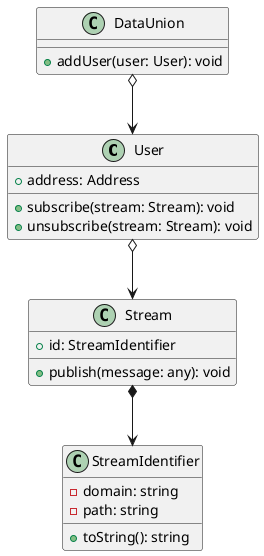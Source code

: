 @startuml
class User {
  + address: Address
  + subscribe(stream: Stream): void
  + unsubscribe(stream: Stream): void
}
class Stream {
  + id: StreamIdentifier
  + publish(message: any): void
}
class StreamIdentifier {
  - domain: string
  - path: string
  + toString(): string
}
class DataUnion {
  + addUser(user: User): void
}
User o--> Stream
Stream *--> StreamIdentifier
DataUnion o--> User
@enduml

// dentro de cada dataunion he de saber "cuanto de relevante" es la data de cada member --> share %

// crear streams (backoffice)
// user subscribe to streams (app)